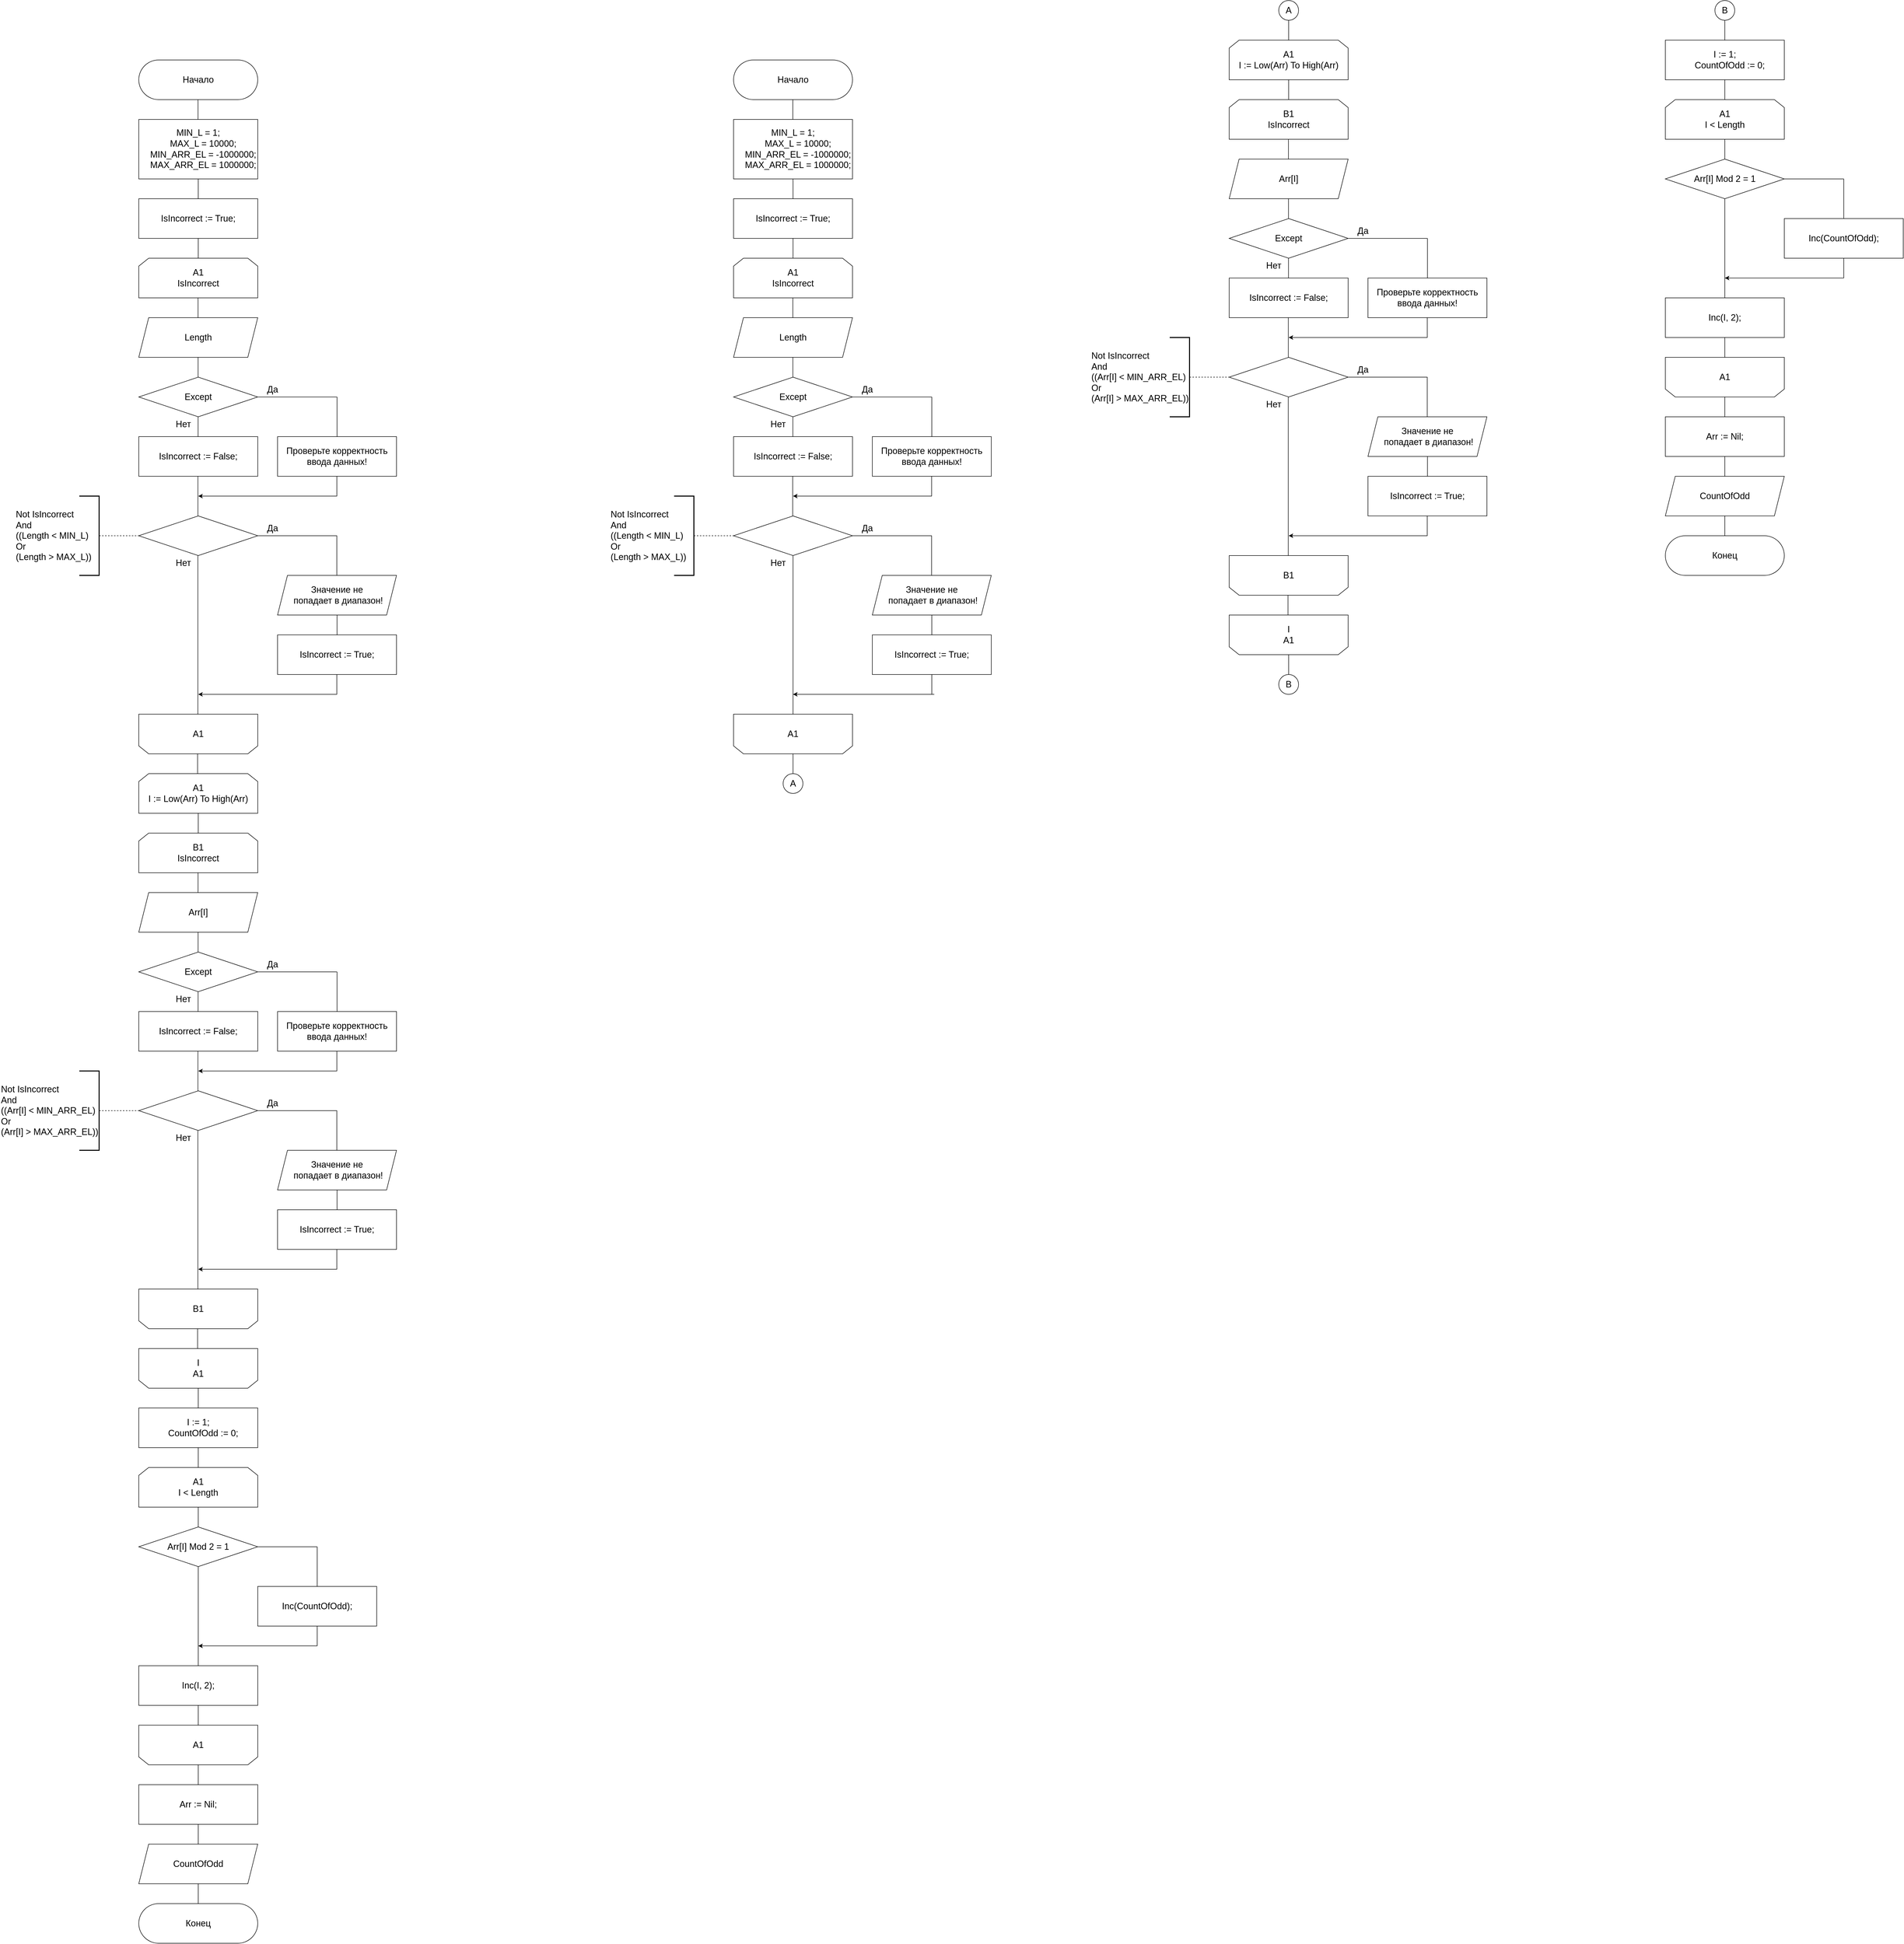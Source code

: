 <mxfile version="22.0.2" type="device">
  <diagram name="Страница-1" id="Page-1">
    <mxGraphModel dx="2819" dy="1513" grid="1" gridSize="10" guides="1" tooltips="1" connect="1" arrows="1" fold="1" page="0" pageScale="1" pageWidth="827" pageHeight="1169" math="0" shadow="0">
      <root>
        <mxCell id="0" />
        <mxCell id="1" parent="0" />
        <mxCell id="C-YbckMKHDuaxAzYbYSc-1" value="&lt;font style=&quot;font-size: 18px;&quot;&gt;Начало&lt;/font&gt;" style="rounded=1;whiteSpace=wrap;html=1;arcSize=50;fontSize=18;" parent="1" vertex="1">
          <mxGeometry x="-1120" y="-400" width="240" height="80" as="geometry" />
        </mxCell>
        <mxCell id="C-YbckMKHDuaxAzYbYSc-2" value="" style="endArrow=none;html=1;rounded=0;fontSize=18;" parent="1" edge="1">
          <mxGeometry width="50" height="50" relative="1" as="geometry">
            <mxPoint x="-1000.48" y="-280" as="sourcePoint" />
            <mxPoint x="-1000.48" y="-320" as="targetPoint" />
          </mxGeometry>
        </mxCell>
        <mxCell id="C-YbckMKHDuaxAzYbYSc-3" value="&lt;div style=&quot;font-size: 18px;&quot;&gt;&lt;font style=&quot;font-size: 18px;&quot;&gt;MIN_L = 1;&lt;/font&gt;&lt;/div&gt;&lt;div style=&quot;font-size: 18px;&quot;&gt;&lt;font style=&quot;font-size: 18px;&quot;&gt;&amp;nbsp; &amp;nbsp; MAX_L = 10000;&lt;/font&gt;&lt;/div&gt;&lt;div style=&quot;font-size: 18px;&quot;&gt;&lt;font style=&quot;font-size: 18px;&quot;&gt;&amp;nbsp; &amp;nbsp; MIN_ARR_EL = -1000000;&lt;/font&gt;&lt;/div&gt;&lt;div style=&quot;font-size: 18px;&quot;&gt;&lt;font style=&quot;font-size: 18px;&quot;&gt;&amp;nbsp; &amp;nbsp; MAX_ARR_EL = 1000000;&lt;/font&gt;&lt;/div&gt;" style="rounded=0;whiteSpace=wrap;html=1;fontSize=18;" parent="1" vertex="1">
          <mxGeometry x="-1120" y="-280" width="240" height="120" as="geometry" />
        </mxCell>
        <mxCell id="C-YbckMKHDuaxAzYbYSc-4" value="" style="endArrow=none;html=1;rounded=0;fontSize=18;" parent="1" edge="1">
          <mxGeometry width="50" height="50" relative="1" as="geometry">
            <mxPoint x="-1000" y="-120" as="sourcePoint" />
            <mxPoint x="-1000" y="-160" as="targetPoint" />
          </mxGeometry>
        </mxCell>
        <mxCell id="C-YbckMKHDuaxAzYbYSc-7" value="&lt;font style=&quot;font-size: 18px;&quot;&gt;IsIncorrect := True;&lt;/font&gt;" style="rounded=0;whiteSpace=wrap;html=1;fontSize=18;" parent="1" vertex="1">
          <mxGeometry x="-1120" y="-120" width="240" height="80" as="geometry" />
        </mxCell>
        <mxCell id="C-YbckMKHDuaxAzYbYSc-8" value="A1&lt;br style=&quot;font-size: 18px;&quot;&gt;IsIncorrect" style="shape=loopLimit;whiteSpace=wrap;html=1;fontSize=18;" parent="1" vertex="1">
          <mxGeometry x="-1120" width="240" height="80" as="geometry" />
        </mxCell>
        <mxCell id="C-YbckMKHDuaxAzYbYSc-9" value="" style="endArrow=none;html=1;rounded=0;exitX=0.5;exitY=0;exitDx=0;exitDy=0;entryX=0.5;entryY=1;entryDx=0;entryDy=0;fontSize=18;" parent="1" source="C-YbckMKHDuaxAzYbYSc-8" target="C-YbckMKHDuaxAzYbYSc-7" edge="1">
          <mxGeometry width="50" height="50" relative="1" as="geometry">
            <mxPoint x="-1070" y="10" as="sourcePoint" />
            <mxPoint x="-1020" y="-40" as="targetPoint" />
          </mxGeometry>
        </mxCell>
        <mxCell id="C-YbckMKHDuaxAzYbYSc-10" value="" style="endArrow=none;html=1;rounded=0;fontSize=18;" parent="1" edge="1">
          <mxGeometry width="50" height="50" relative="1" as="geometry">
            <mxPoint x="-1000.42" y="120" as="sourcePoint" />
            <mxPoint x="-1000.42" y="80" as="targetPoint" />
          </mxGeometry>
        </mxCell>
        <mxCell id="C-YbckMKHDuaxAzYbYSc-11" value="Length" style="shape=parallelogram;perimeter=parallelogramPerimeter;whiteSpace=wrap;html=1;fixedSize=1;fontSize=18;" parent="1" vertex="1">
          <mxGeometry x="-1120" y="120" width="240" height="80" as="geometry" />
        </mxCell>
        <mxCell id="C-YbckMKHDuaxAzYbYSc-12" value="" style="endArrow=none;html=1;rounded=0;fontSize=18;" parent="1" edge="1">
          <mxGeometry width="50" height="50" relative="1" as="geometry">
            <mxPoint x="-1000.34" y="240" as="sourcePoint" />
            <mxPoint x="-1000.34" y="200" as="targetPoint" />
          </mxGeometry>
        </mxCell>
        <mxCell id="C-YbckMKHDuaxAzYbYSc-13" value="Except" style="rhombus;whiteSpace=wrap;html=1;fontSize=18;" parent="1" vertex="1">
          <mxGeometry x="-1120" y="240" width="240" height="80" as="geometry" />
        </mxCell>
        <mxCell id="C-YbckMKHDuaxAzYbYSc-14" value="" style="endArrow=none;html=1;rounded=0;fontSize=18;" parent="1" edge="1">
          <mxGeometry width="50" height="50" relative="1" as="geometry">
            <mxPoint x="-880" y="280" as="sourcePoint" />
            <mxPoint x="-720" y="280" as="targetPoint" />
          </mxGeometry>
        </mxCell>
        <mxCell id="C-YbckMKHDuaxAzYbYSc-15" value="Проверьте корректность ввода данных!" style="rounded=0;whiteSpace=wrap;html=1;fontSize=18;" parent="1" vertex="1">
          <mxGeometry x="-840" y="360" width="240" height="80" as="geometry" />
        </mxCell>
        <mxCell id="C-YbckMKHDuaxAzYbYSc-16" value="" style="endArrow=none;html=1;rounded=0;exitX=0.5;exitY=0;exitDx=0;exitDy=0;fontSize=18;" parent="1" source="C-YbckMKHDuaxAzYbYSc-15" edge="1">
          <mxGeometry width="50" height="50" relative="1" as="geometry">
            <mxPoint x="-850" y="330" as="sourcePoint" />
            <mxPoint x="-720" y="280" as="targetPoint" />
          </mxGeometry>
        </mxCell>
        <mxCell id="C-YbckMKHDuaxAzYbYSc-17" value="Да" style="text;html=1;strokeColor=none;fillColor=none;align=center;verticalAlign=middle;whiteSpace=wrap;rounded=0;fontSize=18;" parent="1" vertex="1">
          <mxGeometry x="-880" y="250" width="60" height="30" as="geometry" />
        </mxCell>
        <mxCell id="C-YbckMKHDuaxAzYbYSc-18" value="" style="endArrow=none;html=1;rounded=0;fontSize=18;" parent="1" edge="1">
          <mxGeometry width="50" height="50" relative="1" as="geometry">
            <mxPoint x="-1000.34" y="360" as="sourcePoint" />
            <mxPoint x="-1000.34" y="320" as="targetPoint" />
          </mxGeometry>
        </mxCell>
        <mxCell id="C-YbckMKHDuaxAzYbYSc-19" value="" style="endArrow=none;html=1;rounded=0;fontSize=18;" parent="1" edge="1">
          <mxGeometry width="50" height="50" relative="1" as="geometry">
            <mxPoint x="-720.34" y="480" as="sourcePoint" />
            <mxPoint x="-720.34" y="440" as="targetPoint" />
          </mxGeometry>
        </mxCell>
        <mxCell id="C-YbckMKHDuaxAzYbYSc-20" value="" style="endArrow=classic;html=1;rounded=0;fontSize=18;" parent="1" edge="1">
          <mxGeometry width="50" height="50" relative="1" as="geometry">
            <mxPoint x="-720" y="480" as="sourcePoint" />
            <mxPoint x="-1000" y="480" as="targetPoint" />
          </mxGeometry>
        </mxCell>
        <mxCell id="C-YbckMKHDuaxAzYbYSc-21" value="Нет" style="text;html=1;strokeColor=none;fillColor=none;align=center;verticalAlign=middle;whiteSpace=wrap;rounded=0;fontSize=18;" parent="1" vertex="1">
          <mxGeometry x="-1060" y="320" width="60" height="30" as="geometry" />
        </mxCell>
        <mxCell id="C-YbckMKHDuaxAzYbYSc-22" value="" style="rhombus;whiteSpace=wrap;html=1;fontSize=18;" parent="1" vertex="1">
          <mxGeometry x="-1120" y="520" width="240" height="80" as="geometry" />
        </mxCell>
        <mxCell id="C-YbckMKHDuaxAzYbYSc-23" value="" style="endArrow=none;html=1;rounded=0;fontSize=18;" parent="1" edge="1">
          <mxGeometry width="50" height="50" relative="1" as="geometry">
            <mxPoint x="-880" y="560" as="sourcePoint" />
            <mxPoint x="-720" y="560" as="targetPoint" />
          </mxGeometry>
        </mxCell>
        <mxCell id="C-YbckMKHDuaxAzYbYSc-24" value="" style="endArrow=none;html=1;rounded=0;fontSize=18;" parent="1" edge="1">
          <mxGeometry width="50" height="50" relative="1" as="geometry">
            <mxPoint x="-720.4" y="640" as="sourcePoint" />
            <mxPoint x="-720.4" y="560" as="targetPoint" />
          </mxGeometry>
        </mxCell>
        <mxCell id="C-YbckMKHDuaxAzYbYSc-25" value="IsIncorrect := True;" style="rounded=0;whiteSpace=wrap;html=1;fontSize=18;" parent="1" vertex="1">
          <mxGeometry x="-840" y="760" width="240" height="80" as="geometry" />
        </mxCell>
        <mxCell id="C-YbckMKHDuaxAzYbYSc-26" value="Значение не&lt;br style=&quot;font-size: 18px;&quot;&gt;&amp;nbsp;попадает в диапазон!" style="shape=parallelogram;perimeter=parallelogramPerimeter;whiteSpace=wrap;html=1;fixedSize=1;fontSize=18;" parent="1" vertex="1">
          <mxGeometry x="-840" y="640" width="240" height="80" as="geometry" />
        </mxCell>
        <mxCell id="C-YbckMKHDuaxAzYbYSc-27" value="" style="endArrow=none;html=1;rounded=0;exitX=0.5;exitY=0;exitDx=0;exitDy=0;entryX=0.5;entryY=1;entryDx=0;entryDy=0;fontSize=18;" parent="1" source="C-YbckMKHDuaxAzYbYSc-25" target="C-YbckMKHDuaxAzYbYSc-26" edge="1">
          <mxGeometry width="50" height="50" relative="1" as="geometry">
            <mxPoint x="-830" y="770" as="sourcePoint" />
            <mxPoint x="-780" y="720" as="targetPoint" />
          </mxGeometry>
        </mxCell>
        <mxCell id="C-YbckMKHDuaxAzYbYSc-28" value="Да" style="text;html=1;strokeColor=none;fillColor=none;align=center;verticalAlign=middle;whiteSpace=wrap;rounded=0;fontSize=18;" parent="1" vertex="1">
          <mxGeometry x="-880" y="530" width="60" height="30" as="geometry" />
        </mxCell>
        <mxCell id="C-YbckMKHDuaxAzYbYSc-29" value="Нет" style="text;html=1;strokeColor=none;fillColor=none;align=center;verticalAlign=middle;whiteSpace=wrap;rounded=0;fontSize=18;" parent="1" vertex="1">
          <mxGeometry x="-1060" y="600" width="60" height="30" as="geometry" />
        </mxCell>
        <mxCell id="C-YbckMKHDuaxAzYbYSc-30" value="" style="endArrow=none;html=1;rounded=0;fontSize=18;" parent="1" edge="1">
          <mxGeometry width="50" height="50" relative="1" as="geometry">
            <mxPoint x="-1000.8" y="920" as="sourcePoint" />
            <mxPoint x="-1000.8" y="600" as="targetPoint" />
          </mxGeometry>
        </mxCell>
        <mxCell id="C-YbckMKHDuaxAzYbYSc-31" value="" style="shape=loopLimit;whiteSpace=wrap;html=1;rotation=-180;fontSize=18;" parent="1" vertex="1">
          <mxGeometry x="-1120" y="920" width="240" height="80" as="geometry" />
        </mxCell>
        <mxCell id="C-YbckMKHDuaxAzYbYSc-32" value="" style="endArrow=none;html=1;rounded=0;fontSize=18;" parent="1" edge="1">
          <mxGeometry width="50" height="50" relative="1" as="geometry">
            <mxPoint x="-720.4" y="880" as="sourcePoint" />
            <mxPoint x="-720.4" y="840" as="targetPoint" />
          </mxGeometry>
        </mxCell>
        <mxCell id="C-YbckMKHDuaxAzYbYSc-33" value="" style="endArrow=classic;html=1;rounded=0;fontSize=18;" parent="1" edge="1">
          <mxGeometry width="50" height="50" relative="1" as="geometry">
            <mxPoint x="-720" y="880" as="sourcePoint" />
            <mxPoint x="-1000" y="880" as="targetPoint" />
          </mxGeometry>
        </mxCell>
        <mxCell id="C-YbckMKHDuaxAzYbYSc-34" value="A1" style="text;html=1;strokeColor=none;fillColor=none;align=center;verticalAlign=middle;whiteSpace=wrap;rounded=0;fontSize=18;" parent="1" vertex="1">
          <mxGeometry x="-1030" y="945" width="60" height="30" as="geometry" />
        </mxCell>
        <mxCell id="C-YbckMKHDuaxAzYbYSc-35" value="" style="endArrow=none;html=1;rounded=0;exitX=0.5;exitY=0;exitDx=0;exitDy=0;fontSize=18;" parent="1" edge="1">
          <mxGeometry width="50" height="50" relative="1" as="geometry">
            <mxPoint x="-1001.33" y="1040" as="sourcePoint" />
            <mxPoint x="-1001.33" y="1000" as="targetPoint" />
          </mxGeometry>
        </mxCell>
        <mxCell id="C-YbckMKHDuaxAzYbYSc-36" value="IsIncorrect := False;" style="rounded=0;whiteSpace=wrap;html=1;fontSize=18;" parent="1" vertex="1">
          <mxGeometry x="-1120" y="360" width="240" height="80" as="geometry" />
        </mxCell>
        <mxCell id="C-YbckMKHDuaxAzYbYSc-37" value="" style="endArrow=none;html=1;rounded=0;exitX=0.5;exitY=0;exitDx=0;exitDy=0;fontSize=18;" parent="1" edge="1">
          <mxGeometry width="50" height="50" relative="1" as="geometry">
            <mxPoint x="-1000.69" y="520" as="sourcePoint" />
            <mxPoint x="-1000.69" y="440" as="targetPoint" />
          </mxGeometry>
        </mxCell>
        <mxCell id="C-YbckMKHDuaxAzYbYSc-38" value="" style="endArrow=none;dashed=1;html=1;rounded=0;fontSize=18;" parent="1" edge="1">
          <mxGeometry width="50" height="50" relative="1" as="geometry">
            <mxPoint x="-1200" y="560" as="sourcePoint" />
            <mxPoint x="-1120" y="560" as="targetPoint" />
          </mxGeometry>
        </mxCell>
        <mxCell id="C-YbckMKHDuaxAzYbYSc-39" value="" style="strokeWidth=2;html=1;shape=mxgraph.flowchart.annotation_1;align=left;pointerEvents=1;rotation=-180;fontSize=18;" parent="1" vertex="1">
          <mxGeometry x="-1240" y="480" width="40" height="160" as="geometry" />
        </mxCell>
        <mxCell id="C-YbckMKHDuaxAzYbYSc-40" value="Not IsIncorrect&lt;br style=&quot;font-size: 18px;&quot;&gt;And &lt;br style=&quot;font-size: 18px;&quot;&gt;((Length &amp;lt; MIN_L) &lt;br style=&quot;font-size: 18px;&quot;&gt;Or&lt;br style=&quot;font-size: 18px;&quot;&gt; (Length &amp;gt; MAX_L))" style="text;whiteSpace=wrap;html=1;fontSize=18;" parent="1" vertex="1">
          <mxGeometry x="-1370" y="500" width="170" height="115" as="geometry" />
        </mxCell>
        <mxCell id="C-YbckMKHDuaxAzYbYSc-41" value="B1&lt;br style=&quot;font-size: 18px;&quot;&gt;IsIncorrect" style="shape=loopLimit;whiteSpace=wrap;html=1;fontSize=18;" parent="1" vertex="1">
          <mxGeometry x="-1120" y="1160" width="240" height="80" as="geometry" />
        </mxCell>
        <mxCell id="C-YbckMKHDuaxAzYbYSc-42" value="" style="endArrow=none;html=1;rounded=0;fontSize=18;" parent="1" edge="1">
          <mxGeometry width="50" height="50" relative="1" as="geometry">
            <mxPoint x="-1000.42" y="1280" as="sourcePoint" />
            <mxPoint x="-1000.42" y="1240" as="targetPoint" />
          </mxGeometry>
        </mxCell>
        <mxCell id="C-YbckMKHDuaxAzYbYSc-43" value="Arr[I]" style="shape=parallelogram;perimeter=parallelogramPerimeter;whiteSpace=wrap;html=1;fixedSize=1;fontSize=18;" parent="1" vertex="1">
          <mxGeometry x="-1120" y="1280" width="240" height="80" as="geometry" />
        </mxCell>
        <mxCell id="C-YbckMKHDuaxAzYbYSc-44" value="" style="endArrow=none;html=1;rounded=0;fontSize=18;" parent="1" edge="1">
          <mxGeometry width="50" height="50" relative="1" as="geometry">
            <mxPoint x="-1000.34" y="1400" as="sourcePoint" />
            <mxPoint x="-1000.34" y="1360" as="targetPoint" />
          </mxGeometry>
        </mxCell>
        <mxCell id="C-YbckMKHDuaxAzYbYSc-45" value="Except" style="rhombus;whiteSpace=wrap;html=1;fontSize=18;" parent="1" vertex="1">
          <mxGeometry x="-1120" y="1400" width="240" height="80" as="geometry" />
        </mxCell>
        <mxCell id="C-YbckMKHDuaxAzYbYSc-46" value="" style="endArrow=none;html=1;rounded=0;fontSize=18;" parent="1" edge="1">
          <mxGeometry width="50" height="50" relative="1" as="geometry">
            <mxPoint x="-880" y="1440" as="sourcePoint" />
            <mxPoint x="-720" y="1440" as="targetPoint" />
          </mxGeometry>
        </mxCell>
        <mxCell id="C-YbckMKHDuaxAzYbYSc-47" value="Проверьте корректность ввода данных!" style="rounded=0;whiteSpace=wrap;html=1;fontSize=18;" parent="1" vertex="1">
          <mxGeometry x="-840" y="1520" width="240" height="80" as="geometry" />
        </mxCell>
        <mxCell id="C-YbckMKHDuaxAzYbYSc-48" value="" style="endArrow=none;html=1;rounded=0;exitX=0.5;exitY=0;exitDx=0;exitDy=0;fontSize=18;" parent="1" source="C-YbckMKHDuaxAzYbYSc-47" edge="1">
          <mxGeometry width="50" height="50" relative="1" as="geometry">
            <mxPoint x="-850" y="1490" as="sourcePoint" />
            <mxPoint x="-720" y="1440" as="targetPoint" />
          </mxGeometry>
        </mxCell>
        <mxCell id="C-YbckMKHDuaxAzYbYSc-49" value="Да" style="text;html=1;strokeColor=none;fillColor=none;align=center;verticalAlign=middle;whiteSpace=wrap;rounded=0;fontSize=18;" parent="1" vertex="1">
          <mxGeometry x="-880" y="1410" width="60" height="30" as="geometry" />
        </mxCell>
        <mxCell id="C-YbckMKHDuaxAzYbYSc-50" value="" style="endArrow=none;html=1;rounded=0;fontSize=18;" parent="1" edge="1">
          <mxGeometry width="50" height="50" relative="1" as="geometry">
            <mxPoint x="-1000.34" y="1520" as="sourcePoint" />
            <mxPoint x="-1000.34" y="1480" as="targetPoint" />
          </mxGeometry>
        </mxCell>
        <mxCell id="C-YbckMKHDuaxAzYbYSc-51" value="" style="endArrow=none;html=1;rounded=0;fontSize=18;" parent="1" edge="1">
          <mxGeometry width="50" height="50" relative="1" as="geometry">
            <mxPoint x="-720.34" y="1640" as="sourcePoint" />
            <mxPoint x="-720.34" y="1600" as="targetPoint" />
          </mxGeometry>
        </mxCell>
        <mxCell id="C-YbckMKHDuaxAzYbYSc-52" value="" style="endArrow=classic;html=1;rounded=0;fontSize=18;" parent="1" edge="1">
          <mxGeometry width="50" height="50" relative="1" as="geometry">
            <mxPoint x="-720" y="1640" as="sourcePoint" />
            <mxPoint x="-1000" y="1640" as="targetPoint" />
          </mxGeometry>
        </mxCell>
        <mxCell id="C-YbckMKHDuaxAzYbYSc-53" value="Нет" style="text;html=1;strokeColor=none;fillColor=none;align=center;verticalAlign=middle;whiteSpace=wrap;rounded=0;fontSize=18;" parent="1" vertex="1">
          <mxGeometry x="-1060" y="1480" width="60" height="30" as="geometry" />
        </mxCell>
        <mxCell id="C-YbckMKHDuaxAzYbYSc-54" value="" style="rhombus;whiteSpace=wrap;html=1;fontSize=18;" parent="1" vertex="1">
          <mxGeometry x="-1120" y="1680" width="240" height="80" as="geometry" />
        </mxCell>
        <mxCell id="C-YbckMKHDuaxAzYbYSc-55" value="" style="endArrow=none;html=1;rounded=0;fontSize=18;" parent="1" edge="1">
          <mxGeometry width="50" height="50" relative="1" as="geometry">
            <mxPoint x="-880" y="1720" as="sourcePoint" />
            <mxPoint x="-720" y="1720" as="targetPoint" />
          </mxGeometry>
        </mxCell>
        <mxCell id="C-YbckMKHDuaxAzYbYSc-56" value="" style="endArrow=none;html=1;rounded=0;fontSize=18;" parent="1" edge="1">
          <mxGeometry width="50" height="50" relative="1" as="geometry">
            <mxPoint x="-720.4" y="1800" as="sourcePoint" />
            <mxPoint x="-720.4" y="1720" as="targetPoint" />
          </mxGeometry>
        </mxCell>
        <mxCell id="C-YbckMKHDuaxAzYbYSc-57" value="IsIncorrect := True;" style="rounded=0;whiteSpace=wrap;html=1;fontSize=18;" parent="1" vertex="1">
          <mxGeometry x="-840" y="1920" width="240" height="80" as="geometry" />
        </mxCell>
        <mxCell id="C-YbckMKHDuaxAzYbYSc-58" value="Значение не&lt;br style=&quot;font-size: 18px;&quot;&gt;&amp;nbsp;попадает в диапазон!" style="shape=parallelogram;perimeter=parallelogramPerimeter;whiteSpace=wrap;html=1;fixedSize=1;fontSize=18;" parent="1" vertex="1">
          <mxGeometry x="-840" y="1800" width="240" height="80" as="geometry" />
        </mxCell>
        <mxCell id="C-YbckMKHDuaxAzYbYSc-59" value="" style="endArrow=none;html=1;rounded=0;exitX=0.5;exitY=0;exitDx=0;exitDy=0;entryX=0.5;entryY=1;entryDx=0;entryDy=0;fontSize=18;" parent="1" source="C-YbckMKHDuaxAzYbYSc-57" target="C-YbckMKHDuaxAzYbYSc-58" edge="1">
          <mxGeometry width="50" height="50" relative="1" as="geometry">
            <mxPoint x="-830" y="1930" as="sourcePoint" />
            <mxPoint x="-780" y="1880" as="targetPoint" />
          </mxGeometry>
        </mxCell>
        <mxCell id="C-YbckMKHDuaxAzYbYSc-60" value="Да" style="text;html=1;strokeColor=none;fillColor=none;align=center;verticalAlign=middle;whiteSpace=wrap;rounded=0;fontSize=18;" parent="1" vertex="1">
          <mxGeometry x="-880" y="1690" width="60" height="30" as="geometry" />
        </mxCell>
        <mxCell id="C-YbckMKHDuaxAzYbYSc-61" value="Нет" style="text;html=1;strokeColor=none;fillColor=none;align=center;verticalAlign=middle;whiteSpace=wrap;rounded=0;fontSize=18;" parent="1" vertex="1">
          <mxGeometry x="-1060" y="1760" width="60" height="30" as="geometry" />
        </mxCell>
        <mxCell id="C-YbckMKHDuaxAzYbYSc-62" value="" style="endArrow=none;html=1;rounded=0;fontSize=18;" parent="1" edge="1">
          <mxGeometry width="50" height="50" relative="1" as="geometry">
            <mxPoint x="-1000.8" y="2080" as="sourcePoint" />
            <mxPoint x="-1000.8" y="1760" as="targetPoint" />
          </mxGeometry>
        </mxCell>
        <mxCell id="C-YbckMKHDuaxAzYbYSc-63" value="" style="shape=loopLimit;whiteSpace=wrap;html=1;rotation=-180;fontSize=18;" parent="1" vertex="1">
          <mxGeometry x="-1120" y="2080" width="240" height="80" as="geometry" />
        </mxCell>
        <mxCell id="C-YbckMKHDuaxAzYbYSc-64" value="" style="endArrow=none;html=1;rounded=0;fontSize=18;" parent="1" edge="1">
          <mxGeometry width="50" height="50" relative="1" as="geometry">
            <mxPoint x="-720.4" y="2040" as="sourcePoint" />
            <mxPoint x="-720.4" y="2000" as="targetPoint" />
          </mxGeometry>
        </mxCell>
        <mxCell id="C-YbckMKHDuaxAzYbYSc-65" value="" style="endArrow=classic;html=1;rounded=0;fontSize=18;" parent="1" edge="1">
          <mxGeometry width="50" height="50" relative="1" as="geometry">
            <mxPoint x="-720" y="2040" as="sourcePoint" />
            <mxPoint x="-1000" y="2040" as="targetPoint" />
          </mxGeometry>
        </mxCell>
        <mxCell id="C-YbckMKHDuaxAzYbYSc-66" value="B1" style="text;html=1;strokeColor=none;fillColor=none;align=center;verticalAlign=middle;whiteSpace=wrap;rounded=0;fontSize=18;" parent="1" vertex="1">
          <mxGeometry x="-1030" y="2105" width="60" height="30" as="geometry" />
        </mxCell>
        <mxCell id="C-YbckMKHDuaxAzYbYSc-67" value="" style="endArrow=none;html=1;rounded=0;exitX=0.5;exitY=0;exitDx=0;exitDy=0;fontSize=18;" parent="1" edge="1">
          <mxGeometry width="50" height="50" relative="1" as="geometry">
            <mxPoint x="-1001.33" y="2200" as="sourcePoint" />
            <mxPoint x="-1001.33" y="2160" as="targetPoint" />
          </mxGeometry>
        </mxCell>
        <mxCell id="C-YbckMKHDuaxAzYbYSc-68" value="IsIncorrect := False;" style="rounded=0;whiteSpace=wrap;html=1;fontSize=18;" parent="1" vertex="1">
          <mxGeometry x="-1120" y="1520" width="240" height="80" as="geometry" />
        </mxCell>
        <mxCell id="C-YbckMKHDuaxAzYbYSc-69" value="" style="endArrow=none;html=1;rounded=0;exitX=0.5;exitY=0;exitDx=0;exitDy=0;fontSize=18;" parent="1" edge="1">
          <mxGeometry width="50" height="50" relative="1" as="geometry">
            <mxPoint x="-1000.69" y="1680" as="sourcePoint" />
            <mxPoint x="-1000.69" y="1600" as="targetPoint" />
          </mxGeometry>
        </mxCell>
        <mxCell id="C-YbckMKHDuaxAzYbYSc-70" value="" style="endArrow=none;dashed=1;html=1;rounded=0;fontSize=18;" parent="1" edge="1">
          <mxGeometry width="50" height="50" relative="1" as="geometry">
            <mxPoint x="-1200" y="1720" as="sourcePoint" />
            <mxPoint x="-1120" y="1720" as="targetPoint" />
          </mxGeometry>
        </mxCell>
        <mxCell id="C-YbckMKHDuaxAzYbYSc-71" value="" style="strokeWidth=2;html=1;shape=mxgraph.flowchart.annotation_1;align=left;pointerEvents=1;rotation=-180;fontSize=18;" parent="1" vertex="1">
          <mxGeometry x="-1240" y="1640" width="40" height="160" as="geometry" />
        </mxCell>
        <mxCell id="C-YbckMKHDuaxAzYbYSc-72" value="Not IsIncorrect&lt;br style=&quot;font-size: 18px;&quot;&gt;And &lt;br style=&quot;font-size: 18px;&quot;&gt;((Arr[I] &amp;lt; MIN_ARR_EL) &lt;br style=&quot;font-size: 18px;&quot;&gt;Or&lt;br style=&quot;font-size: 18px;&quot;&gt; (Arr[I] &amp;gt; MAX_ARR_EL))" style="text;whiteSpace=wrap;html=1;fontSize=18;" parent="1" vertex="1">
          <mxGeometry x="-1400" y="1660" width="200" height="120" as="geometry" />
        </mxCell>
        <mxCell id="C-YbckMKHDuaxAzYbYSc-73" value="A1&lt;br&gt;I := Low(Arr) To High(Arr)" style="shape=loopLimit;whiteSpace=wrap;html=1;fontSize=18;" parent="1" vertex="1">
          <mxGeometry x="-1120" y="1040" width="240" height="80" as="geometry" />
        </mxCell>
        <mxCell id="C-YbckMKHDuaxAzYbYSc-76" value="" style="shape=loopLimit;whiteSpace=wrap;html=1;rotation=-180;fontSize=18;" parent="1" vertex="1">
          <mxGeometry x="-1120" y="2200" width="240" height="80" as="geometry" />
        </mxCell>
        <mxCell id="C-YbckMKHDuaxAzYbYSc-77" value="I&lt;br&gt;A1" style="text;html=1;strokeColor=none;fillColor=none;align=center;verticalAlign=middle;whiteSpace=wrap;rounded=0;fontSize=18;" parent="1" vertex="1">
          <mxGeometry x="-1030" y="2217.5" width="60" height="45" as="geometry" />
        </mxCell>
        <mxCell id="C-YbckMKHDuaxAzYbYSc-78" value="&lt;div style=&quot;font-size: 18px;&quot;&gt;&lt;font style=&quot;font-size: 18px;&quot;&gt;I := 1;&lt;/font&gt;&lt;/div&gt;&lt;div style=&quot;font-size: 18px;&quot;&gt;&lt;font style=&quot;font-size: 18px;&quot;&gt;&amp;nbsp; &amp;nbsp; CountOfOdd := 0;&lt;/font&gt;&lt;/div&gt;" style="rounded=0;whiteSpace=wrap;html=1;" parent="1" vertex="1">
          <mxGeometry x="-1120" y="2320" width="240" height="80" as="geometry" />
        </mxCell>
        <mxCell id="C-YbckMKHDuaxAzYbYSc-79" value="" style="endArrow=none;html=1;rounded=0;exitX=0.5;exitY=0;exitDx=0;exitDy=0;" parent="1" source="C-YbckMKHDuaxAzYbYSc-78" edge="1">
          <mxGeometry width="50" height="50" relative="1" as="geometry">
            <mxPoint x="-1050" y="2330" as="sourcePoint" />
            <mxPoint x="-1000" y="2280" as="targetPoint" />
          </mxGeometry>
        </mxCell>
        <mxCell id="C-YbckMKHDuaxAzYbYSc-80" value="" style="endArrow=none;html=1;rounded=0;" parent="1" edge="1">
          <mxGeometry width="50" height="50" relative="1" as="geometry">
            <mxPoint x="-1000" y="2440" as="sourcePoint" />
            <mxPoint x="-1000" y="2400" as="targetPoint" />
          </mxGeometry>
        </mxCell>
        <mxCell id="C-YbckMKHDuaxAzYbYSc-82" value="&lt;font style=&quot;font-size: 18px;&quot;&gt;A1&lt;br&gt;&lt;span style=&quot;&quot;&gt;I &amp;lt; Length&lt;/span&gt;&lt;br&gt;&lt;/font&gt;" style="shape=loopLimit;whiteSpace=wrap;html=1;" parent="1" vertex="1">
          <mxGeometry x="-1120" y="2440" width="240" height="80" as="geometry" />
        </mxCell>
        <mxCell id="C-YbckMKHDuaxAzYbYSc-83" value="&lt;font style=&quot;font-size: 18px;&quot;&gt;Arr[I] Mod 2 = 1&lt;/font&gt;" style="rhombus;whiteSpace=wrap;html=1;" parent="1" vertex="1">
          <mxGeometry x="-1120" y="2560" width="240" height="80" as="geometry" />
        </mxCell>
        <mxCell id="C-YbckMKHDuaxAzYbYSc-84" value="" style="endArrow=none;html=1;rounded=0;exitX=0.5;exitY=0;exitDx=0;exitDy=0;" parent="1" source="C-YbckMKHDuaxAzYbYSc-83" edge="1">
          <mxGeometry width="50" height="50" relative="1" as="geometry">
            <mxPoint x="-1050" y="2570" as="sourcePoint" />
            <mxPoint x="-1000" y="2520" as="targetPoint" />
          </mxGeometry>
        </mxCell>
        <mxCell id="C-YbckMKHDuaxAzYbYSc-85" value="" style="endArrow=none;html=1;rounded=0;" parent="1" edge="1">
          <mxGeometry width="50" height="50" relative="1" as="geometry">
            <mxPoint x="-880" y="2600" as="sourcePoint" />
            <mxPoint x="-760" y="2600" as="targetPoint" />
          </mxGeometry>
        </mxCell>
        <mxCell id="C-YbckMKHDuaxAzYbYSc-86" value="&lt;font style=&quot;font-size: 18px;&quot;&gt;Inc(CountOfOdd);&lt;/font&gt;" style="rounded=0;whiteSpace=wrap;html=1;" parent="1" vertex="1">
          <mxGeometry x="-880" y="2680" width="240" height="80" as="geometry" />
        </mxCell>
        <mxCell id="C-YbckMKHDuaxAzYbYSc-87" value="" style="endArrow=none;html=1;rounded=0;exitX=0.5;exitY=0;exitDx=0;exitDy=0;" parent="1" source="C-YbckMKHDuaxAzYbYSc-86" edge="1">
          <mxGeometry width="50" height="50" relative="1" as="geometry">
            <mxPoint x="-810" y="2650" as="sourcePoint" />
            <mxPoint x="-760" y="2600" as="targetPoint" />
          </mxGeometry>
        </mxCell>
        <mxCell id="C-YbckMKHDuaxAzYbYSc-88" value="" style="endArrow=none;html=1;rounded=0;" parent="1" edge="1">
          <mxGeometry width="50" height="50" relative="1" as="geometry">
            <mxPoint x="-1000" y="2840" as="sourcePoint" />
            <mxPoint x="-1000" y="2640" as="targetPoint" />
          </mxGeometry>
        </mxCell>
        <mxCell id="C-YbckMKHDuaxAzYbYSc-89" value="" style="endArrow=none;html=1;rounded=0;" parent="1" edge="1">
          <mxGeometry width="50" height="50" relative="1" as="geometry">
            <mxPoint x="-760" y="2800" as="sourcePoint" />
            <mxPoint x="-760" y="2760" as="targetPoint" />
          </mxGeometry>
        </mxCell>
        <mxCell id="C-YbckMKHDuaxAzYbYSc-90" value="" style="endArrow=classic;html=1;rounded=0;" parent="1" edge="1">
          <mxGeometry width="50" height="50" relative="1" as="geometry">
            <mxPoint x="-760" y="2800" as="sourcePoint" />
            <mxPoint x="-1000" y="2800" as="targetPoint" />
          </mxGeometry>
        </mxCell>
        <mxCell id="C-YbckMKHDuaxAzYbYSc-91" value="&lt;font style=&quot;font-size: 18px;&quot;&gt;Inc(I, 2);&lt;/font&gt;" style="rounded=0;whiteSpace=wrap;html=1;" parent="1" vertex="1">
          <mxGeometry x="-1120" y="2840" width="240" height="80" as="geometry" />
        </mxCell>
        <mxCell id="C-YbckMKHDuaxAzYbYSc-92" value="" style="endArrow=none;html=1;rounded=0;exitX=0.5;exitY=0;exitDx=0;exitDy=0;" parent="1" source="C-YbckMKHDuaxAzYbYSc-41" edge="1">
          <mxGeometry width="50" height="50" relative="1" as="geometry">
            <mxPoint x="-1050" y="1170" as="sourcePoint" />
            <mxPoint x="-1000" y="1120" as="targetPoint" />
          </mxGeometry>
        </mxCell>
        <mxCell id="C-YbckMKHDuaxAzYbYSc-93" value="" style="endArrow=none;html=1;rounded=0;" parent="1" edge="1">
          <mxGeometry width="50" height="50" relative="1" as="geometry">
            <mxPoint x="-1000" y="2960" as="sourcePoint" />
            <mxPoint x="-1000" y="2920" as="targetPoint" />
          </mxGeometry>
        </mxCell>
        <mxCell id="C-YbckMKHDuaxAzYbYSc-94" value="" style="shape=loopLimit;whiteSpace=wrap;html=1;rotation=-180;" parent="1" vertex="1">
          <mxGeometry x="-1120" y="2960" width="240" height="80" as="geometry" />
        </mxCell>
        <mxCell id="C-YbckMKHDuaxAzYbYSc-95" value="&lt;font style=&quot;font-size: 18px;&quot;&gt;A1&lt;/font&gt;" style="text;html=1;strokeColor=none;fillColor=none;align=center;verticalAlign=middle;whiteSpace=wrap;rounded=0;" parent="1" vertex="1">
          <mxGeometry x="-1030" y="2985" width="60" height="30" as="geometry" />
        </mxCell>
        <mxCell id="C-YbckMKHDuaxAzYbYSc-100" value="&lt;font style=&quot;font-size: 18px;&quot;&gt;Начало&lt;/font&gt;" style="rounded=1;whiteSpace=wrap;html=1;arcSize=50;fontSize=18;" parent="1" vertex="1">
          <mxGeometry x="80" y="-400" width="240" height="80" as="geometry" />
        </mxCell>
        <mxCell id="C-YbckMKHDuaxAzYbYSc-101" value="" style="endArrow=none;html=1;rounded=0;fontSize=18;" parent="1" edge="1">
          <mxGeometry width="50" height="50" relative="1" as="geometry">
            <mxPoint x="199.52" y="-280" as="sourcePoint" />
            <mxPoint x="199.52" y="-320" as="targetPoint" />
          </mxGeometry>
        </mxCell>
        <mxCell id="C-YbckMKHDuaxAzYbYSc-102" value="&lt;div style=&quot;font-size: 18px;&quot;&gt;&lt;font style=&quot;font-size: 18px;&quot;&gt;MIN_L = 1;&lt;/font&gt;&lt;/div&gt;&lt;div style=&quot;font-size: 18px;&quot;&gt;&lt;font style=&quot;font-size: 18px;&quot;&gt;&amp;nbsp; &amp;nbsp; MAX_L = 10000;&lt;/font&gt;&lt;/div&gt;&lt;div style=&quot;font-size: 18px;&quot;&gt;&lt;font style=&quot;font-size: 18px;&quot;&gt;&amp;nbsp; &amp;nbsp; MIN_ARR_EL = -1000000;&lt;/font&gt;&lt;/div&gt;&lt;div style=&quot;font-size: 18px;&quot;&gt;&lt;font style=&quot;font-size: 18px;&quot;&gt;&amp;nbsp; &amp;nbsp; MAX_ARR_EL = 1000000;&lt;/font&gt;&lt;/div&gt;" style="rounded=0;whiteSpace=wrap;html=1;fontSize=18;" parent="1" vertex="1">
          <mxGeometry x="80" y="-280" width="240" height="120" as="geometry" />
        </mxCell>
        <mxCell id="C-YbckMKHDuaxAzYbYSc-105" value="" style="endArrow=none;html=1;rounded=0;fontSize=18;" parent="1" edge="1">
          <mxGeometry width="50" height="50" relative="1" as="geometry">
            <mxPoint x="200" y="-120" as="sourcePoint" />
            <mxPoint x="200" y="-160" as="targetPoint" />
          </mxGeometry>
        </mxCell>
        <mxCell id="C-YbckMKHDuaxAzYbYSc-106" value="&lt;font style=&quot;font-size: 18px;&quot;&gt;IsIncorrect := True;&lt;/font&gt;" style="rounded=0;whiteSpace=wrap;html=1;fontSize=18;" parent="1" vertex="1">
          <mxGeometry x="80" y="-120" width="240" height="80" as="geometry" />
        </mxCell>
        <mxCell id="C-YbckMKHDuaxAzYbYSc-107" value="A1&lt;br style=&quot;font-size: 18px;&quot;&gt;IsIncorrect" style="shape=loopLimit;whiteSpace=wrap;html=1;fontSize=18;" parent="1" vertex="1">
          <mxGeometry x="80" width="240" height="80" as="geometry" />
        </mxCell>
        <mxCell id="C-YbckMKHDuaxAzYbYSc-108" value="" style="endArrow=none;html=1;rounded=0;exitX=0.5;exitY=0;exitDx=0;exitDy=0;entryX=0.5;entryY=1;entryDx=0;entryDy=0;fontSize=18;" parent="1" source="C-YbckMKHDuaxAzYbYSc-107" target="C-YbckMKHDuaxAzYbYSc-106" edge="1">
          <mxGeometry width="50" height="50" relative="1" as="geometry">
            <mxPoint x="130" y="10" as="sourcePoint" />
            <mxPoint x="180" y="-40" as="targetPoint" />
          </mxGeometry>
        </mxCell>
        <mxCell id="C-YbckMKHDuaxAzYbYSc-109" value="" style="endArrow=none;html=1;rounded=0;fontSize=18;" parent="1" edge="1">
          <mxGeometry width="50" height="50" relative="1" as="geometry">
            <mxPoint x="199.58" y="120" as="sourcePoint" />
            <mxPoint x="199.58" y="80" as="targetPoint" />
          </mxGeometry>
        </mxCell>
        <mxCell id="C-YbckMKHDuaxAzYbYSc-110" value="Length" style="shape=parallelogram;perimeter=parallelogramPerimeter;whiteSpace=wrap;html=1;fixedSize=1;fontSize=18;" parent="1" vertex="1">
          <mxGeometry x="80" y="120" width="240" height="80" as="geometry" />
        </mxCell>
        <mxCell id="C-YbckMKHDuaxAzYbYSc-111" value="" style="endArrow=none;html=1;rounded=0;fontSize=18;" parent="1" edge="1">
          <mxGeometry width="50" height="50" relative="1" as="geometry">
            <mxPoint x="199.66" y="240" as="sourcePoint" />
            <mxPoint x="199.66" y="200" as="targetPoint" />
          </mxGeometry>
        </mxCell>
        <mxCell id="C-YbckMKHDuaxAzYbYSc-112" value="Except" style="rhombus;whiteSpace=wrap;html=1;fontSize=18;" parent="1" vertex="1">
          <mxGeometry x="80" y="240" width="240" height="80" as="geometry" />
        </mxCell>
        <mxCell id="C-YbckMKHDuaxAzYbYSc-113" value="" style="endArrow=none;html=1;rounded=0;fontSize=18;" parent="1" edge="1">
          <mxGeometry width="50" height="50" relative="1" as="geometry">
            <mxPoint x="320" y="280" as="sourcePoint" />
            <mxPoint x="480" y="280" as="targetPoint" />
          </mxGeometry>
        </mxCell>
        <mxCell id="C-YbckMKHDuaxAzYbYSc-114" value="Проверьте корректность ввода данных!" style="rounded=0;whiteSpace=wrap;html=1;fontSize=18;" parent="1" vertex="1">
          <mxGeometry x="360" y="360" width="240" height="80" as="geometry" />
        </mxCell>
        <mxCell id="C-YbckMKHDuaxAzYbYSc-115" value="" style="endArrow=none;html=1;rounded=0;exitX=0.5;exitY=0;exitDx=0;exitDy=0;fontSize=18;" parent="1" source="C-YbckMKHDuaxAzYbYSc-114" edge="1">
          <mxGeometry width="50" height="50" relative="1" as="geometry">
            <mxPoint x="350" y="330" as="sourcePoint" />
            <mxPoint x="480" y="280" as="targetPoint" />
          </mxGeometry>
        </mxCell>
        <mxCell id="C-YbckMKHDuaxAzYbYSc-116" value="Да" style="text;html=1;strokeColor=none;fillColor=none;align=center;verticalAlign=middle;whiteSpace=wrap;rounded=0;fontSize=18;" parent="1" vertex="1">
          <mxGeometry x="320" y="250" width="60" height="30" as="geometry" />
        </mxCell>
        <mxCell id="C-YbckMKHDuaxAzYbYSc-117" value="" style="endArrow=none;html=1;rounded=0;fontSize=18;" parent="1" edge="1">
          <mxGeometry width="50" height="50" relative="1" as="geometry">
            <mxPoint x="199.66" y="360" as="sourcePoint" />
            <mxPoint x="199.66" y="320" as="targetPoint" />
          </mxGeometry>
        </mxCell>
        <mxCell id="C-YbckMKHDuaxAzYbYSc-118" value="" style="endArrow=none;html=1;rounded=0;fontSize=18;" parent="1" edge="1">
          <mxGeometry width="50" height="50" relative="1" as="geometry">
            <mxPoint x="479.66" y="480" as="sourcePoint" />
            <mxPoint x="479.66" y="440" as="targetPoint" />
          </mxGeometry>
        </mxCell>
        <mxCell id="C-YbckMKHDuaxAzYbYSc-119" value="" style="endArrow=classic;html=1;rounded=0;fontSize=18;" parent="1" edge="1">
          <mxGeometry width="50" height="50" relative="1" as="geometry">
            <mxPoint x="480" y="480" as="sourcePoint" />
            <mxPoint x="200" y="480" as="targetPoint" />
          </mxGeometry>
        </mxCell>
        <mxCell id="C-YbckMKHDuaxAzYbYSc-120" value="Нет" style="text;html=1;strokeColor=none;fillColor=none;align=center;verticalAlign=middle;whiteSpace=wrap;rounded=0;fontSize=18;" parent="1" vertex="1">
          <mxGeometry x="140" y="320" width="60" height="30" as="geometry" />
        </mxCell>
        <mxCell id="C-YbckMKHDuaxAzYbYSc-121" value="" style="rhombus;whiteSpace=wrap;html=1;fontSize=18;" parent="1" vertex="1">
          <mxGeometry x="80" y="520" width="240" height="80" as="geometry" />
        </mxCell>
        <mxCell id="C-YbckMKHDuaxAzYbYSc-122" value="" style="endArrow=none;html=1;rounded=0;fontSize=18;" parent="1" edge="1">
          <mxGeometry width="50" height="50" relative="1" as="geometry">
            <mxPoint x="320" y="560" as="sourcePoint" />
            <mxPoint x="480" y="560" as="targetPoint" />
          </mxGeometry>
        </mxCell>
        <mxCell id="C-YbckMKHDuaxAzYbYSc-123" value="" style="endArrow=none;html=1;rounded=0;fontSize=18;" parent="1" edge="1">
          <mxGeometry width="50" height="50" relative="1" as="geometry">
            <mxPoint x="479.6" y="640" as="sourcePoint" />
            <mxPoint x="479.6" y="560" as="targetPoint" />
          </mxGeometry>
        </mxCell>
        <mxCell id="C-YbckMKHDuaxAzYbYSc-124" value="IsIncorrect := True;" style="rounded=0;whiteSpace=wrap;html=1;fontSize=18;" parent="1" vertex="1">
          <mxGeometry x="360" y="760" width="240" height="80" as="geometry" />
        </mxCell>
        <mxCell id="C-YbckMKHDuaxAzYbYSc-125" value="Значение не&lt;br style=&quot;font-size: 18px;&quot;&gt;&amp;nbsp;попадает в диапазон!" style="shape=parallelogram;perimeter=parallelogramPerimeter;whiteSpace=wrap;html=1;fixedSize=1;fontSize=18;" parent="1" vertex="1">
          <mxGeometry x="360" y="640" width="240" height="80" as="geometry" />
        </mxCell>
        <mxCell id="C-YbckMKHDuaxAzYbYSc-126" value="" style="endArrow=none;html=1;rounded=0;exitX=0.5;exitY=0;exitDx=0;exitDy=0;entryX=0.5;entryY=1;entryDx=0;entryDy=0;fontSize=18;" parent="1" target="C-YbckMKHDuaxAzYbYSc-125" edge="1">
          <mxGeometry width="50" height="50" relative="1" as="geometry">
            <mxPoint x="480.0" y="760" as="sourcePoint" />
            <mxPoint x="420" y="720" as="targetPoint" />
          </mxGeometry>
        </mxCell>
        <mxCell id="C-YbckMKHDuaxAzYbYSc-127" value="Да" style="text;html=1;strokeColor=none;fillColor=none;align=center;verticalAlign=middle;whiteSpace=wrap;rounded=0;fontSize=18;" parent="1" vertex="1">
          <mxGeometry x="320" y="530" width="60" height="30" as="geometry" />
        </mxCell>
        <mxCell id="C-YbckMKHDuaxAzYbYSc-128" value="Нет" style="text;html=1;strokeColor=none;fillColor=none;align=center;verticalAlign=middle;whiteSpace=wrap;rounded=0;fontSize=18;" parent="1" vertex="1">
          <mxGeometry x="140" y="600" width="60" height="30" as="geometry" />
        </mxCell>
        <mxCell id="C-YbckMKHDuaxAzYbYSc-129" value="" style="endArrow=none;html=1;rounded=0;fontSize=18;" parent="1" edge="1">
          <mxGeometry width="50" height="50" relative="1" as="geometry">
            <mxPoint x="200.0" y="920" as="sourcePoint" />
            <mxPoint x="200.0" y="600" as="targetPoint" />
          </mxGeometry>
        </mxCell>
        <mxCell id="C-YbckMKHDuaxAzYbYSc-130" value="" style="shape=loopLimit;whiteSpace=wrap;html=1;rotation=-180;fontSize=18;" parent="1" vertex="1">
          <mxGeometry x="80" y="920" width="240" height="80" as="geometry" />
        </mxCell>
        <mxCell id="C-YbckMKHDuaxAzYbYSc-131" value="" style="endArrow=none;html=1;rounded=0;fontSize=18;" parent="1" edge="1">
          <mxGeometry width="50" height="50" relative="1" as="geometry">
            <mxPoint x="480" y="880" as="sourcePoint" />
            <mxPoint x="480" y="840" as="targetPoint" />
          </mxGeometry>
        </mxCell>
        <mxCell id="C-YbckMKHDuaxAzYbYSc-132" value="" style="endArrow=classic;html=1;rounded=0;fontSize=18;" parent="1" edge="1">
          <mxGeometry width="50" height="50" relative="1" as="geometry">
            <mxPoint x="485" y="880" as="sourcePoint" />
            <mxPoint x="200" y="880" as="targetPoint" />
          </mxGeometry>
        </mxCell>
        <mxCell id="C-YbckMKHDuaxAzYbYSc-133" value="A1" style="text;html=1;strokeColor=none;fillColor=none;align=center;verticalAlign=middle;whiteSpace=wrap;rounded=0;fontSize=18;" parent="1" vertex="1">
          <mxGeometry x="170" y="945" width="60" height="30" as="geometry" />
        </mxCell>
        <mxCell id="C-YbckMKHDuaxAzYbYSc-134" value="" style="endArrow=none;html=1;rounded=0;exitX=0.5;exitY=0;exitDx=0;exitDy=0;fontSize=18;" parent="1" edge="1">
          <mxGeometry width="50" height="50" relative="1" as="geometry">
            <mxPoint x="200.0" y="1040" as="sourcePoint" />
            <mxPoint x="200.0" y="1000" as="targetPoint" />
          </mxGeometry>
        </mxCell>
        <mxCell id="C-YbckMKHDuaxAzYbYSc-135" value="IsIncorrect := False;" style="rounded=0;whiteSpace=wrap;html=1;fontSize=18;" parent="1" vertex="1">
          <mxGeometry x="80" y="360" width="240" height="80" as="geometry" />
        </mxCell>
        <mxCell id="C-YbckMKHDuaxAzYbYSc-136" value="" style="endArrow=none;html=1;rounded=0;exitX=0.5;exitY=0;exitDx=0;exitDy=0;fontSize=18;" parent="1" edge="1">
          <mxGeometry width="50" height="50" relative="1" as="geometry">
            <mxPoint x="199.31" y="520" as="sourcePoint" />
            <mxPoint x="199.31" y="440" as="targetPoint" />
          </mxGeometry>
        </mxCell>
        <mxCell id="C-YbckMKHDuaxAzYbYSc-137" value="" style="endArrow=none;dashed=1;html=1;rounded=0;fontSize=18;" parent="1" edge="1">
          <mxGeometry width="50" height="50" relative="1" as="geometry">
            <mxPoint y="560" as="sourcePoint" />
            <mxPoint x="80" y="560" as="targetPoint" />
          </mxGeometry>
        </mxCell>
        <mxCell id="C-YbckMKHDuaxAzYbYSc-138" value="" style="strokeWidth=2;html=1;shape=mxgraph.flowchart.annotation_1;align=left;pointerEvents=1;rotation=-180;fontSize=18;" parent="1" vertex="1">
          <mxGeometry x="-40" y="480" width="40" height="160" as="geometry" />
        </mxCell>
        <mxCell id="C-YbckMKHDuaxAzYbYSc-139" value="Not IsIncorrect&lt;br style=&quot;font-size: 18px;&quot;&gt;And &lt;br style=&quot;font-size: 18px;&quot;&gt;((Length &amp;lt; MIN_L) &lt;br style=&quot;font-size: 18px;&quot;&gt;Or&lt;br style=&quot;font-size: 18px;&quot;&gt; (Length &amp;gt; MAX_L))" style="text;whiteSpace=wrap;html=1;fontSize=18;" parent="1" vertex="1">
          <mxGeometry x="-170" y="500" width="170" height="115" as="geometry" />
        </mxCell>
        <mxCell id="C-YbckMKHDuaxAzYbYSc-140" value="&lt;font style=&quot;font-size: 18px;&quot;&gt;A&lt;/font&gt;" style="ellipse;whiteSpace=wrap;html=1;aspect=fixed;" parent="1" vertex="1">
          <mxGeometry x="180" y="1040" width="40" height="40" as="geometry" />
        </mxCell>
        <mxCell id="C-YbckMKHDuaxAzYbYSc-141" value="" style="endArrow=none;html=1;rounded=0;exitX=0.5;exitY=0;exitDx=0;exitDy=0;fontSize=18;" parent="1" edge="1">
          <mxGeometry width="50" height="50" relative="1" as="geometry">
            <mxPoint x="1200" y="-440" as="sourcePoint" />
            <mxPoint x="1200" y="-480" as="targetPoint" />
          </mxGeometry>
        </mxCell>
        <mxCell id="C-YbckMKHDuaxAzYbYSc-142" value="B1&lt;br style=&quot;font-size: 18px;&quot;&gt;IsIncorrect" style="shape=loopLimit;whiteSpace=wrap;html=1;fontSize=18;" parent="1" vertex="1">
          <mxGeometry x="1080" y="-320" width="240" height="80" as="geometry" />
        </mxCell>
        <mxCell id="C-YbckMKHDuaxAzYbYSc-143" value="" style="endArrow=none;html=1;rounded=0;fontSize=18;" parent="1" edge="1">
          <mxGeometry width="50" height="50" relative="1" as="geometry">
            <mxPoint x="1199.58" y="-200" as="sourcePoint" />
            <mxPoint x="1199.58" y="-240" as="targetPoint" />
          </mxGeometry>
        </mxCell>
        <mxCell id="C-YbckMKHDuaxAzYbYSc-144" value="Arr[I]" style="shape=parallelogram;perimeter=parallelogramPerimeter;whiteSpace=wrap;html=1;fixedSize=1;fontSize=18;" parent="1" vertex="1">
          <mxGeometry x="1080" y="-200" width="240" height="80" as="geometry" />
        </mxCell>
        <mxCell id="C-YbckMKHDuaxAzYbYSc-145" value="" style="endArrow=none;html=1;rounded=0;fontSize=18;" parent="1" edge="1">
          <mxGeometry width="50" height="50" relative="1" as="geometry">
            <mxPoint x="1199.66" y="-80" as="sourcePoint" />
            <mxPoint x="1199.66" y="-120" as="targetPoint" />
          </mxGeometry>
        </mxCell>
        <mxCell id="C-YbckMKHDuaxAzYbYSc-146" value="Except" style="rhombus;whiteSpace=wrap;html=1;fontSize=18;" parent="1" vertex="1">
          <mxGeometry x="1080" y="-80" width="240" height="80" as="geometry" />
        </mxCell>
        <mxCell id="C-YbckMKHDuaxAzYbYSc-147" value="" style="endArrow=none;html=1;rounded=0;fontSize=18;" parent="1" edge="1">
          <mxGeometry width="50" height="50" relative="1" as="geometry">
            <mxPoint x="1320" y="-40" as="sourcePoint" />
            <mxPoint x="1480" y="-40" as="targetPoint" />
          </mxGeometry>
        </mxCell>
        <mxCell id="C-YbckMKHDuaxAzYbYSc-148" value="Проверьте корректность ввода данных!" style="rounded=0;whiteSpace=wrap;html=1;fontSize=18;" parent="1" vertex="1">
          <mxGeometry x="1360" y="40" width="240" height="80" as="geometry" />
        </mxCell>
        <mxCell id="C-YbckMKHDuaxAzYbYSc-149" value="" style="endArrow=none;html=1;rounded=0;exitX=0.5;exitY=0;exitDx=0;exitDy=0;fontSize=18;" parent="1" source="C-YbckMKHDuaxAzYbYSc-148" edge="1">
          <mxGeometry width="50" height="50" relative="1" as="geometry">
            <mxPoint x="1350" y="10" as="sourcePoint" />
            <mxPoint x="1480" y="-40" as="targetPoint" />
          </mxGeometry>
        </mxCell>
        <mxCell id="C-YbckMKHDuaxAzYbYSc-150" value="Да" style="text;html=1;strokeColor=none;fillColor=none;align=center;verticalAlign=middle;whiteSpace=wrap;rounded=0;fontSize=18;" parent="1" vertex="1">
          <mxGeometry x="1320" y="-70" width="60" height="30" as="geometry" />
        </mxCell>
        <mxCell id="C-YbckMKHDuaxAzYbYSc-151" value="" style="endArrow=none;html=1;rounded=0;fontSize=18;" parent="1" edge="1">
          <mxGeometry width="50" height="50" relative="1" as="geometry">
            <mxPoint x="1199.66" y="40" as="sourcePoint" />
            <mxPoint x="1199.66" as="targetPoint" />
          </mxGeometry>
        </mxCell>
        <mxCell id="C-YbckMKHDuaxAzYbYSc-152" value="" style="endArrow=none;html=1;rounded=0;fontSize=18;" parent="1" edge="1">
          <mxGeometry width="50" height="50" relative="1" as="geometry">
            <mxPoint x="1479.66" y="160" as="sourcePoint" />
            <mxPoint x="1479.66" y="120" as="targetPoint" />
          </mxGeometry>
        </mxCell>
        <mxCell id="C-YbckMKHDuaxAzYbYSc-153" value="" style="endArrow=classic;html=1;rounded=0;fontSize=18;" parent="1" edge="1">
          <mxGeometry width="50" height="50" relative="1" as="geometry">
            <mxPoint x="1480" y="160" as="sourcePoint" />
            <mxPoint x="1200" y="160" as="targetPoint" />
          </mxGeometry>
        </mxCell>
        <mxCell id="C-YbckMKHDuaxAzYbYSc-154" value="Нет" style="text;html=1;strokeColor=none;fillColor=none;align=center;verticalAlign=middle;whiteSpace=wrap;rounded=0;fontSize=18;" parent="1" vertex="1">
          <mxGeometry x="1140" width="60" height="30" as="geometry" />
        </mxCell>
        <mxCell id="C-YbckMKHDuaxAzYbYSc-155" value="" style="rhombus;whiteSpace=wrap;html=1;fontSize=18;" parent="1" vertex="1">
          <mxGeometry x="1080" y="200" width="240" height="80" as="geometry" />
        </mxCell>
        <mxCell id="C-YbckMKHDuaxAzYbYSc-156" value="" style="endArrow=none;html=1;rounded=0;fontSize=18;" parent="1" edge="1">
          <mxGeometry width="50" height="50" relative="1" as="geometry">
            <mxPoint x="1320" y="240" as="sourcePoint" />
            <mxPoint x="1480" y="240" as="targetPoint" />
          </mxGeometry>
        </mxCell>
        <mxCell id="C-YbckMKHDuaxAzYbYSc-157" value="" style="endArrow=none;html=1;rounded=0;fontSize=18;" parent="1" edge="1">
          <mxGeometry width="50" height="50" relative="1" as="geometry">
            <mxPoint x="1479.6" y="320" as="sourcePoint" />
            <mxPoint x="1479.6" y="240" as="targetPoint" />
          </mxGeometry>
        </mxCell>
        <mxCell id="C-YbckMKHDuaxAzYbYSc-158" value="IsIncorrect := True;" style="rounded=0;whiteSpace=wrap;html=1;fontSize=18;" parent="1" vertex="1">
          <mxGeometry x="1360" y="440" width="240" height="80" as="geometry" />
        </mxCell>
        <mxCell id="C-YbckMKHDuaxAzYbYSc-159" value="Значение не&lt;br style=&quot;font-size: 18px;&quot;&gt;&amp;nbsp;попадает в диапазон!" style="shape=parallelogram;perimeter=parallelogramPerimeter;whiteSpace=wrap;html=1;fixedSize=1;fontSize=18;" parent="1" vertex="1">
          <mxGeometry x="1360" y="320" width="240" height="80" as="geometry" />
        </mxCell>
        <mxCell id="C-YbckMKHDuaxAzYbYSc-160" value="" style="endArrow=none;html=1;rounded=0;exitX=0.5;exitY=0;exitDx=0;exitDy=0;entryX=0.5;entryY=1;entryDx=0;entryDy=0;fontSize=18;" parent="1" source="C-YbckMKHDuaxAzYbYSc-158" target="C-YbckMKHDuaxAzYbYSc-159" edge="1">
          <mxGeometry width="50" height="50" relative="1" as="geometry">
            <mxPoint x="1370" y="450" as="sourcePoint" />
            <mxPoint x="1420" y="400" as="targetPoint" />
          </mxGeometry>
        </mxCell>
        <mxCell id="C-YbckMKHDuaxAzYbYSc-161" value="Да" style="text;html=1;strokeColor=none;fillColor=none;align=center;verticalAlign=middle;whiteSpace=wrap;rounded=0;fontSize=18;" parent="1" vertex="1">
          <mxGeometry x="1320" y="210" width="60" height="30" as="geometry" />
        </mxCell>
        <mxCell id="C-YbckMKHDuaxAzYbYSc-162" value="Нет" style="text;html=1;strokeColor=none;fillColor=none;align=center;verticalAlign=middle;whiteSpace=wrap;rounded=0;fontSize=18;" parent="1" vertex="1">
          <mxGeometry x="1140" y="280" width="60" height="30" as="geometry" />
        </mxCell>
        <mxCell id="C-YbckMKHDuaxAzYbYSc-163" value="" style="endArrow=none;html=1;rounded=0;fontSize=18;" parent="1" edge="1">
          <mxGeometry width="50" height="50" relative="1" as="geometry">
            <mxPoint x="1199.2" y="600" as="sourcePoint" />
            <mxPoint x="1199.2" y="280" as="targetPoint" />
          </mxGeometry>
        </mxCell>
        <mxCell id="C-YbckMKHDuaxAzYbYSc-164" value="" style="shape=loopLimit;whiteSpace=wrap;html=1;rotation=-180;fontSize=18;" parent="1" vertex="1">
          <mxGeometry x="1080" y="600" width="240" height="80" as="geometry" />
        </mxCell>
        <mxCell id="C-YbckMKHDuaxAzYbYSc-165" value="" style="endArrow=none;html=1;rounded=0;fontSize=18;" parent="1" edge="1">
          <mxGeometry width="50" height="50" relative="1" as="geometry">
            <mxPoint x="1479.6" y="560" as="sourcePoint" />
            <mxPoint x="1479.6" y="520" as="targetPoint" />
          </mxGeometry>
        </mxCell>
        <mxCell id="C-YbckMKHDuaxAzYbYSc-166" value="" style="endArrow=classic;html=1;rounded=0;fontSize=18;" parent="1" edge="1">
          <mxGeometry width="50" height="50" relative="1" as="geometry">
            <mxPoint x="1480" y="560" as="sourcePoint" />
            <mxPoint x="1200" y="560" as="targetPoint" />
          </mxGeometry>
        </mxCell>
        <mxCell id="C-YbckMKHDuaxAzYbYSc-167" value="B1" style="text;html=1;strokeColor=none;fillColor=none;align=center;verticalAlign=middle;whiteSpace=wrap;rounded=0;fontSize=18;" parent="1" vertex="1">
          <mxGeometry x="1170" y="625" width="60" height="30" as="geometry" />
        </mxCell>
        <mxCell id="C-YbckMKHDuaxAzYbYSc-168" value="" style="endArrow=none;html=1;rounded=0;exitX=0.5;exitY=0;exitDx=0;exitDy=0;fontSize=18;" parent="1" edge="1">
          <mxGeometry width="50" height="50" relative="1" as="geometry">
            <mxPoint x="1198.67" y="720" as="sourcePoint" />
            <mxPoint x="1198.67" y="680" as="targetPoint" />
          </mxGeometry>
        </mxCell>
        <mxCell id="C-YbckMKHDuaxAzYbYSc-169" value="IsIncorrect := False;" style="rounded=0;whiteSpace=wrap;html=1;fontSize=18;" parent="1" vertex="1">
          <mxGeometry x="1080" y="40" width="240" height="80" as="geometry" />
        </mxCell>
        <mxCell id="C-YbckMKHDuaxAzYbYSc-170" value="" style="endArrow=none;html=1;rounded=0;exitX=0.5;exitY=0;exitDx=0;exitDy=0;fontSize=18;" parent="1" edge="1">
          <mxGeometry width="50" height="50" relative="1" as="geometry">
            <mxPoint x="1199.31" y="200" as="sourcePoint" />
            <mxPoint x="1199.31" y="120" as="targetPoint" />
          </mxGeometry>
        </mxCell>
        <mxCell id="C-YbckMKHDuaxAzYbYSc-171" value="" style="endArrow=none;dashed=1;html=1;rounded=0;fontSize=18;" parent="1" edge="1">
          <mxGeometry width="50" height="50" relative="1" as="geometry">
            <mxPoint x="1000" y="240" as="sourcePoint" />
            <mxPoint x="1080" y="240" as="targetPoint" />
          </mxGeometry>
        </mxCell>
        <mxCell id="C-YbckMKHDuaxAzYbYSc-172" value="" style="strokeWidth=2;html=1;shape=mxgraph.flowchart.annotation_1;align=left;pointerEvents=1;rotation=-180;fontSize=18;" parent="1" vertex="1">
          <mxGeometry x="960" y="160" width="40" height="160" as="geometry" />
        </mxCell>
        <mxCell id="C-YbckMKHDuaxAzYbYSc-173" value="Not IsIncorrect&lt;br style=&quot;font-size: 18px;&quot;&gt;And &lt;br style=&quot;font-size: 18px;&quot;&gt;((Arr[I] &amp;lt; MIN_ARR_EL) &lt;br style=&quot;font-size: 18px;&quot;&gt;Or&lt;br style=&quot;font-size: 18px;&quot;&gt; (Arr[I] &amp;gt; MAX_ARR_EL))" style="text;whiteSpace=wrap;html=1;fontSize=18;" parent="1" vertex="1">
          <mxGeometry x="800" y="180" width="200" height="120" as="geometry" />
        </mxCell>
        <mxCell id="C-YbckMKHDuaxAzYbYSc-174" value="A1&lt;br&gt;I := Low(Arr) To High(Arr)" style="shape=loopLimit;whiteSpace=wrap;html=1;fontSize=18;" parent="1" vertex="1">
          <mxGeometry x="1080" y="-440" width="240" height="80" as="geometry" />
        </mxCell>
        <mxCell id="C-YbckMKHDuaxAzYbYSc-177" value="" style="shape=loopLimit;whiteSpace=wrap;html=1;rotation=-180;fontSize=18;" parent="1" vertex="1">
          <mxGeometry x="1080" y="720" width="240" height="80" as="geometry" />
        </mxCell>
        <mxCell id="C-YbckMKHDuaxAzYbYSc-178" value="I&lt;br&gt;A1" style="text;html=1;strokeColor=none;fillColor=none;align=center;verticalAlign=middle;whiteSpace=wrap;rounded=0;fontSize=18;" parent="1" vertex="1">
          <mxGeometry x="1170" y="737.5" width="60" height="45" as="geometry" />
        </mxCell>
        <mxCell id="C-YbckMKHDuaxAzYbYSc-179" value="" style="endArrow=none;html=1;rounded=0;exitX=0.5;exitY=0;exitDx=0;exitDy=0;" parent="1" edge="1">
          <mxGeometry width="50" height="50" relative="1" as="geometry">
            <mxPoint x="1200" y="840" as="sourcePoint" />
            <mxPoint x="1200" y="800" as="targetPoint" />
          </mxGeometry>
        </mxCell>
        <mxCell id="C-YbckMKHDuaxAzYbYSc-180" value="" style="endArrow=none;html=1;rounded=0;exitX=0.5;exitY=0;exitDx=0;exitDy=0;" parent="1" source="C-YbckMKHDuaxAzYbYSc-142" edge="1">
          <mxGeometry width="50" height="50" relative="1" as="geometry">
            <mxPoint x="1150" y="-310" as="sourcePoint" />
            <mxPoint x="1200" y="-360" as="targetPoint" />
          </mxGeometry>
        </mxCell>
        <mxCell id="C-YbckMKHDuaxAzYbYSc-181" value="&lt;font style=&quot;font-size: 18px;&quot;&gt;A&lt;/font&gt;" style="ellipse;whiteSpace=wrap;html=1;aspect=fixed;" parent="1" vertex="1">
          <mxGeometry x="1180" y="-520" width="40" height="40" as="geometry" />
        </mxCell>
        <mxCell id="C-YbckMKHDuaxAzYbYSc-182" value="&lt;font style=&quot;font-size: 18px;&quot;&gt;B&lt;/font&gt;" style="ellipse;whiteSpace=wrap;html=1;aspect=fixed;" parent="1" vertex="1">
          <mxGeometry x="1180" y="840" width="40" height="40" as="geometry" />
        </mxCell>
        <mxCell id="C-YbckMKHDuaxAzYbYSc-183" value="&lt;div style=&quot;font-size: 18px;&quot;&gt;&lt;font style=&quot;font-size: 18px;&quot;&gt;I := 1;&lt;/font&gt;&lt;/div&gt;&lt;div style=&quot;font-size: 18px;&quot;&gt;&lt;font style=&quot;font-size: 18px;&quot;&gt;&amp;nbsp; &amp;nbsp; CountOfOdd := 0;&lt;/font&gt;&lt;/div&gt;" style="rounded=0;whiteSpace=wrap;html=1;" parent="1" vertex="1">
          <mxGeometry x="1960" y="-440" width="240" height="80" as="geometry" />
        </mxCell>
        <mxCell id="C-YbckMKHDuaxAzYbYSc-184" value="" style="endArrow=none;html=1;rounded=0;exitX=0.5;exitY=0;exitDx=0;exitDy=0;" parent="1" source="C-YbckMKHDuaxAzYbYSc-183" edge="1">
          <mxGeometry width="50" height="50" relative="1" as="geometry">
            <mxPoint x="2030" y="-430" as="sourcePoint" />
            <mxPoint x="2080" y="-480" as="targetPoint" />
          </mxGeometry>
        </mxCell>
        <mxCell id="C-YbckMKHDuaxAzYbYSc-185" value="" style="endArrow=none;html=1;rounded=0;" parent="1" edge="1">
          <mxGeometry width="50" height="50" relative="1" as="geometry">
            <mxPoint x="2080" y="-320" as="sourcePoint" />
            <mxPoint x="2080" y="-360" as="targetPoint" />
          </mxGeometry>
        </mxCell>
        <mxCell id="C-YbckMKHDuaxAzYbYSc-186" value="&lt;font style=&quot;font-size: 18px;&quot;&gt;A1&lt;br&gt;&lt;span style=&quot;&quot;&gt;I &amp;lt; Length&lt;/span&gt;&lt;br&gt;&lt;/font&gt;" style="shape=loopLimit;whiteSpace=wrap;html=1;" parent="1" vertex="1">
          <mxGeometry x="1960" y="-320" width="240" height="80" as="geometry" />
        </mxCell>
        <mxCell id="C-YbckMKHDuaxAzYbYSc-187" value="&lt;font style=&quot;font-size: 18px;&quot;&gt;Arr[I] Mod 2 = 1&lt;/font&gt;" style="rhombus;whiteSpace=wrap;html=1;" parent="1" vertex="1">
          <mxGeometry x="1960" y="-200" width="240" height="80" as="geometry" />
        </mxCell>
        <mxCell id="C-YbckMKHDuaxAzYbYSc-188" value="" style="endArrow=none;html=1;rounded=0;exitX=0.5;exitY=0;exitDx=0;exitDy=0;" parent="1" source="C-YbckMKHDuaxAzYbYSc-187" edge="1">
          <mxGeometry width="50" height="50" relative="1" as="geometry">
            <mxPoint x="2030" y="-190" as="sourcePoint" />
            <mxPoint x="2080" y="-240" as="targetPoint" />
          </mxGeometry>
        </mxCell>
        <mxCell id="C-YbckMKHDuaxAzYbYSc-189" value="" style="endArrow=none;html=1;rounded=0;" parent="1" edge="1">
          <mxGeometry width="50" height="50" relative="1" as="geometry">
            <mxPoint x="2200" y="-160" as="sourcePoint" />
            <mxPoint x="2320" y="-160" as="targetPoint" />
          </mxGeometry>
        </mxCell>
        <mxCell id="C-YbckMKHDuaxAzYbYSc-190" value="&lt;font style=&quot;font-size: 18px;&quot;&gt;Inc(CountOfOdd);&lt;/font&gt;" style="rounded=0;whiteSpace=wrap;html=1;" parent="1" vertex="1">
          <mxGeometry x="2200" y="-80" width="240" height="80" as="geometry" />
        </mxCell>
        <mxCell id="C-YbckMKHDuaxAzYbYSc-191" value="" style="endArrow=none;html=1;rounded=0;exitX=0.5;exitY=0;exitDx=0;exitDy=0;" parent="1" source="C-YbckMKHDuaxAzYbYSc-190" edge="1">
          <mxGeometry width="50" height="50" relative="1" as="geometry">
            <mxPoint x="2270" y="-110" as="sourcePoint" />
            <mxPoint x="2320" y="-160" as="targetPoint" />
          </mxGeometry>
        </mxCell>
        <mxCell id="C-YbckMKHDuaxAzYbYSc-192" value="" style="endArrow=none;html=1;rounded=0;" parent="1" edge="1">
          <mxGeometry width="50" height="50" relative="1" as="geometry">
            <mxPoint x="2080" y="80" as="sourcePoint" />
            <mxPoint x="2080" y="-120" as="targetPoint" />
          </mxGeometry>
        </mxCell>
        <mxCell id="C-YbckMKHDuaxAzYbYSc-193" value="" style="endArrow=none;html=1;rounded=0;" parent="1" edge="1">
          <mxGeometry width="50" height="50" relative="1" as="geometry">
            <mxPoint x="2320" y="40" as="sourcePoint" />
            <mxPoint x="2320" as="targetPoint" />
          </mxGeometry>
        </mxCell>
        <mxCell id="C-YbckMKHDuaxAzYbYSc-194" value="" style="endArrow=classic;html=1;rounded=0;" parent="1" edge="1">
          <mxGeometry width="50" height="50" relative="1" as="geometry">
            <mxPoint x="2320" y="40" as="sourcePoint" />
            <mxPoint x="2080" y="40" as="targetPoint" />
          </mxGeometry>
        </mxCell>
        <mxCell id="C-YbckMKHDuaxAzYbYSc-195" value="&lt;font style=&quot;font-size: 18px;&quot;&gt;Inc(I, 2);&lt;/font&gt;" style="rounded=0;whiteSpace=wrap;html=1;" parent="1" vertex="1">
          <mxGeometry x="1960" y="80" width="240" height="80" as="geometry" />
        </mxCell>
        <mxCell id="C-YbckMKHDuaxAzYbYSc-196" value="" style="endArrow=none;html=1;rounded=0;" parent="1" edge="1">
          <mxGeometry width="50" height="50" relative="1" as="geometry">
            <mxPoint x="2080" y="200" as="sourcePoint" />
            <mxPoint x="2080" y="160" as="targetPoint" />
          </mxGeometry>
        </mxCell>
        <mxCell id="C-YbckMKHDuaxAzYbYSc-197" value="" style="shape=loopLimit;whiteSpace=wrap;html=1;rotation=-180;" parent="1" vertex="1">
          <mxGeometry x="1960" y="200" width="240" height="80" as="geometry" />
        </mxCell>
        <mxCell id="C-YbckMKHDuaxAzYbYSc-198" value="&lt;font style=&quot;font-size: 18px;&quot;&gt;A1&lt;/font&gt;" style="text;html=1;strokeColor=none;fillColor=none;align=center;verticalAlign=middle;whiteSpace=wrap;rounded=0;" parent="1" vertex="1">
          <mxGeometry x="2050" y="225" width="60" height="30" as="geometry" />
        </mxCell>
        <mxCell id="C-YbckMKHDuaxAzYbYSc-199" value="&lt;font style=&quot;font-size: 18px;&quot;&gt;CountOfOdd&lt;/font&gt;" style="shape=parallelogram;perimeter=parallelogramPerimeter;whiteSpace=wrap;html=1;fixedSize=1;" parent="1" vertex="1">
          <mxGeometry x="1960" y="440" width="240" height="80" as="geometry" />
        </mxCell>
        <mxCell id="C-YbckMKHDuaxAzYbYSc-200" value="" style="endArrow=none;html=1;rounded=0;exitX=0.5;exitY=0;exitDx=0;exitDy=0;" parent="1" source="C-YbckMKHDuaxAzYbYSc-199" edge="1">
          <mxGeometry width="50" height="50" relative="1" as="geometry">
            <mxPoint x="2030" y="450" as="sourcePoint" />
            <mxPoint x="2080" y="400" as="targetPoint" />
          </mxGeometry>
        </mxCell>
        <mxCell id="C-YbckMKHDuaxAzYbYSc-201" value="" style="endArrow=none;html=1;rounded=0;" parent="1" edge="1">
          <mxGeometry width="50" height="50" relative="1" as="geometry">
            <mxPoint x="2080" y="560" as="sourcePoint" />
            <mxPoint x="2080" y="520" as="targetPoint" />
          </mxGeometry>
        </mxCell>
        <mxCell id="C-YbckMKHDuaxAzYbYSc-202" value="&lt;font style=&quot;font-size: 18px;&quot;&gt;Конец&lt;/font&gt;" style="rounded=1;whiteSpace=wrap;html=1;arcSize=50;" parent="1" vertex="1">
          <mxGeometry x="1960" y="560" width="240" height="80" as="geometry" />
        </mxCell>
        <mxCell id="C-YbckMKHDuaxAzYbYSc-203" value="&lt;font style=&quot;font-size: 18px;&quot;&gt;B&lt;/font&gt;" style="ellipse;whiteSpace=wrap;html=1;aspect=fixed;" parent="1" vertex="1">
          <mxGeometry x="2060" y="-520" width="40" height="40" as="geometry" />
        </mxCell>
        <mxCell id="NjM91BfmvlxVzgueeZsa-1" value="&lt;font style=&quot;font-size: 18px;&quot;&gt;Arr := Nil;&lt;/font&gt;" style="rounded=0;whiteSpace=wrap;html=1;" vertex="1" parent="1">
          <mxGeometry x="1960" y="320" width="240" height="80" as="geometry" />
        </mxCell>
        <mxCell id="NjM91BfmvlxVzgueeZsa-2" value="" style="endArrow=none;html=1;rounded=0;exitX=0.5;exitY=0;exitDx=0;exitDy=0;" edge="1" parent="1" source="NjM91BfmvlxVzgueeZsa-1">
          <mxGeometry width="50" height="50" relative="1" as="geometry">
            <mxPoint x="2030" y="330" as="sourcePoint" />
            <mxPoint x="2080" y="280" as="targetPoint" />
          </mxGeometry>
        </mxCell>
        <mxCell id="NjM91BfmvlxVzgueeZsa-3" value="&lt;font style=&quot;font-size: 18px;&quot;&gt;CountOfOdd&lt;/font&gt;" style="shape=parallelogram;perimeter=parallelogramPerimeter;whiteSpace=wrap;html=1;fixedSize=1;" vertex="1" parent="1">
          <mxGeometry x="-1120" y="3200" width="240" height="80" as="geometry" />
        </mxCell>
        <mxCell id="NjM91BfmvlxVzgueeZsa-4" value="" style="endArrow=none;html=1;rounded=0;exitX=0.5;exitY=0;exitDx=0;exitDy=0;" edge="1" parent="1" source="NjM91BfmvlxVzgueeZsa-3">
          <mxGeometry width="50" height="50" relative="1" as="geometry">
            <mxPoint x="-1050" y="3210" as="sourcePoint" />
            <mxPoint x="-1000" y="3160" as="targetPoint" />
          </mxGeometry>
        </mxCell>
        <mxCell id="NjM91BfmvlxVzgueeZsa-5" value="" style="endArrow=none;html=1;rounded=0;" edge="1" parent="1">
          <mxGeometry width="50" height="50" relative="1" as="geometry">
            <mxPoint x="-1000" y="3320" as="sourcePoint" />
            <mxPoint x="-1000" y="3280" as="targetPoint" />
          </mxGeometry>
        </mxCell>
        <mxCell id="NjM91BfmvlxVzgueeZsa-6" value="&lt;font style=&quot;font-size: 18px;&quot;&gt;Конец&lt;/font&gt;" style="rounded=1;whiteSpace=wrap;html=1;arcSize=50;" vertex="1" parent="1">
          <mxGeometry x="-1120" y="3320" width="240" height="80" as="geometry" />
        </mxCell>
        <mxCell id="NjM91BfmvlxVzgueeZsa-7" value="&lt;font style=&quot;font-size: 18px;&quot;&gt;Arr := Nil;&lt;/font&gt;" style="rounded=0;whiteSpace=wrap;html=1;" vertex="1" parent="1">
          <mxGeometry x="-1120" y="3080" width="240" height="80" as="geometry" />
        </mxCell>
        <mxCell id="NjM91BfmvlxVzgueeZsa-8" value="" style="endArrow=none;html=1;rounded=0;exitX=0.5;exitY=0;exitDx=0;exitDy=0;" edge="1" parent="1" source="NjM91BfmvlxVzgueeZsa-7">
          <mxGeometry width="50" height="50" relative="1" as="geometry">
            <mxPoint x="-1050" y="3090" as="sourcePoint" />
            <mxPoint x="-1000" y="3040" as="targetPoint" />
          </mxGeometry>
        </mxCell>
      </root>
    </mxGraphModel>
  </diagram>
</mxfile>
